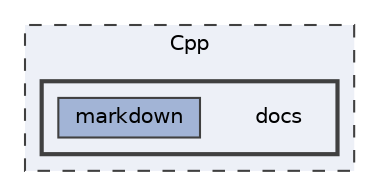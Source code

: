 digraph "Cpp/docs"
{
 // LATEX_PDF_SIZE
  bgcolor="transparent";
  edge [fontname=Helvetica,fontsize=10,labelfontname=Helvetica,labelfontsize=10];
  node [fontname=Helvetica,fontsize=10,shape=box,height=0.2,width=0.4];
  compound=true
  subgraph clusterdir_882abde7eca0231e2bae1ceefe5e858a {
    graph [ bgcolor="#edf0f7", pencolor="grey25", label="Cpp", fontname=Helvetica,fontsize=10 style="filled,dashed", URL="dir_882abde7eca0231e2bae1ceefe5e858a.html",tooltip=""]
  subgraph clusterdir_c7be9ada14d58aa1fdadc5ff6104682e {
    graph [ bgcolor="#edf0f7", pencolor="grey25", label="", fontname=Helvetica,fontsize=10 style="filled,bold", URL="dir_c7be9ada14d58aa1fdadc5ff6104682e.html",tooltip=""]
    dir_c7be9ada14d58aa1fdadc5ff6104682e [shape=plaintext, label="docs"];
  dir_6a33aa0f7aa4a36d66e8d49593fb9f85 [label="markdown", fillcolor="#a2b4d6", color="grey25", style="filled", URL="dir_6a33aa0f7aa4a36d66e8d49593fb9f85.html",tooltip=""];
  }
  }
}
